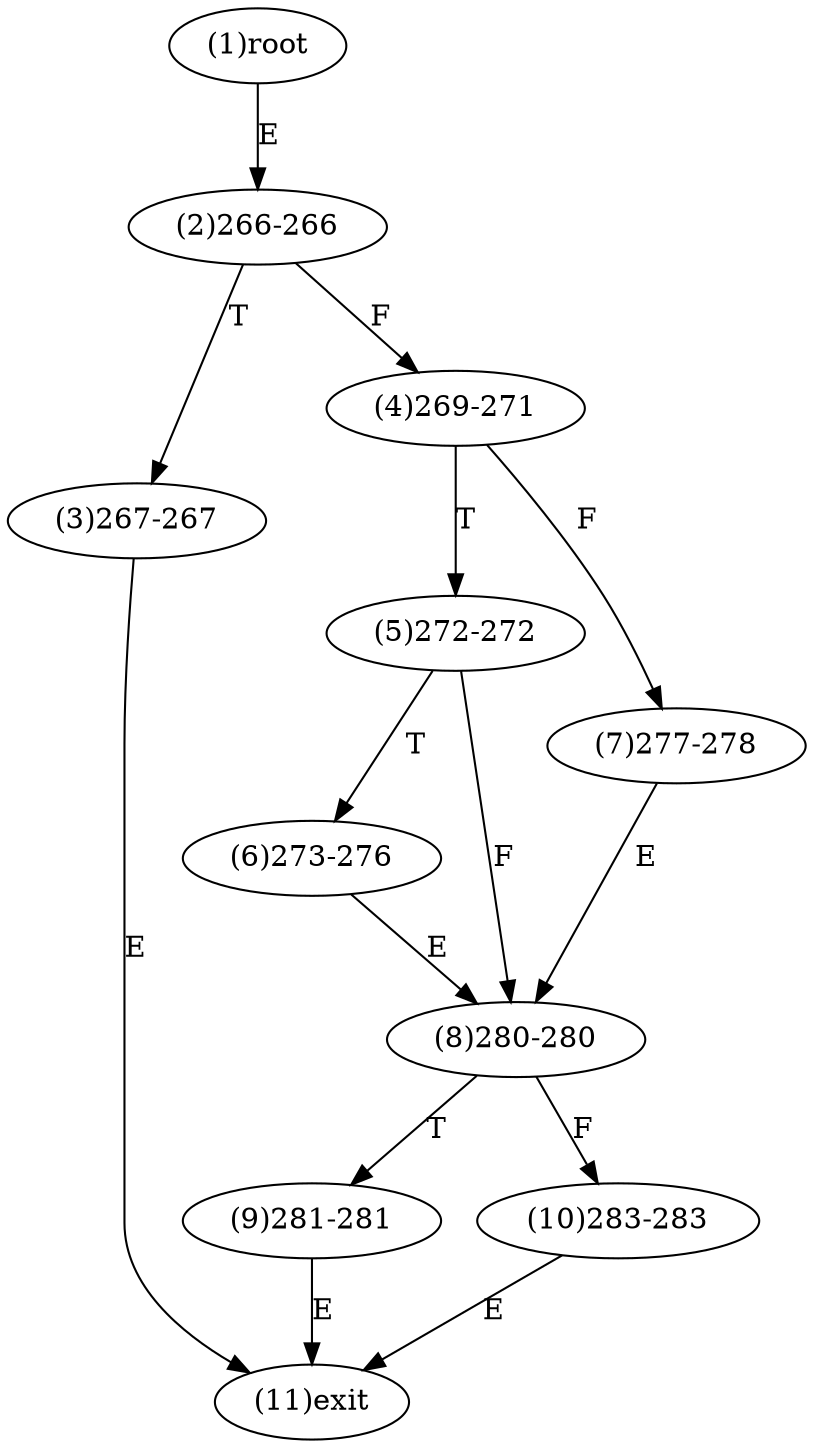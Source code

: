digraph "" { 
1[ label="(1)root"];
2[ label="(2)266-266"];
3[ label="(3)267-267"];
4[ label="(4)269-271"];
5[ label="(5)272-272"];
6[ label="(6)273-276"];
7[ label="(7)277-278"];
8[ label="(8)280-280"];
9[ label="(9)281-281"];
10[ label="(10)283-283"];
11[ label="(11)exit"];
1->2[ label="E"];
2->4[ label="F"];
2->3[ label="T"];
3->11[ label="E"];
4->7[ label="F"];
4->5[ label="T"];
5->8[ label="F"];
5->6[ label="T"];
6->8[ label="E"];
7->8[ label="E"];
8->10[ label="F"];
8->9[ label="T"];
9->11[ label="E"];
10->11[ label="E"];
}